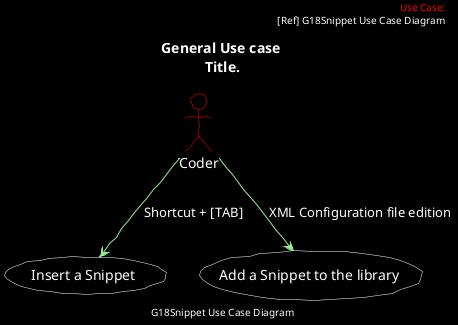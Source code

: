 @startuml
header
<font color=red>Use Case:</font>
[Ref] G18Snippet Use Case Diagram
endheader
center footer G18Snippet Use Case Diagram
title General Use case \nTitle.

skinparam handwritten true
skinparam defaultFontColor #FFFFFF
skinparam BackgroundColor black

skinparam usecase {
	BackgroundColor black
	bordercolor white
	ArrowColor LightGreen
	BackgroundColor<< Main >> #0040A0
	BackgroundColor<< Specif >> #A04000
	BackgroundColor<< Web >> #40A040
	BackgroundColor<< SOAP >> #A04040
}
skinparam actor {
	BackgroundColor black
	bordercolor Red
	ArrowColor LightGreen
}
skinparam database {
    BackgroundColor black
	BackgroundColor << XML >> #800000
	BackgroundColor << MySQL >> #008000
    bordercolor white
    ArrowColor LightGreen
}
skinparam package {
	BackgroundColor black
	bordercolor Red
	ArrowColor LightGreen
}

:Coder: as CODER
(Insert a Snippet) as SNIPIT
CODER --> SNIPIT : Shortcut + [TAB]
(Add a Snippet to the library) as WRITESNIP
CODER --> WRITESNIP : XML Configuration file edition
@enduml
